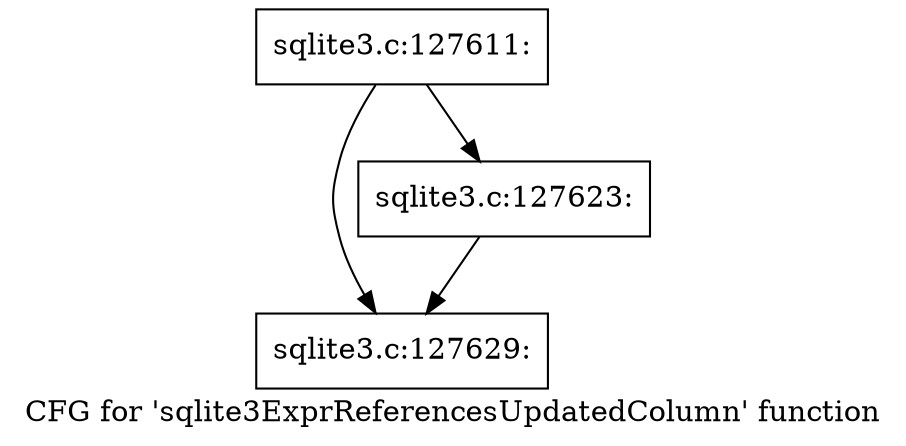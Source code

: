 digraph "CFG for 'sqlite3ExprReferencesUpdatedColumn' function" {
	label="CFG for 'sqlite3ExprReferencesUpdatedColumn' function";

	Node0x55c0f9e872e0 [shape=record,label="{sqlite3.c:127611:}"];
	Node0x55c0f9e872e0 -> Node0x55c0f9ef58d0;
	Node0x55c0f9e872e0 -> Node0x55c0f626d9b0;
	Node0x55c0f626d9b0 [shape=record,label="{sqlite3.c:127623:}"];
	Node0x55c0f626d9b0 -> Node0x55c0f9ef58d0;
	Node0x55c0f9ef58d0 [shape=record,label="{sqlite3.c:127629:}"];
}
